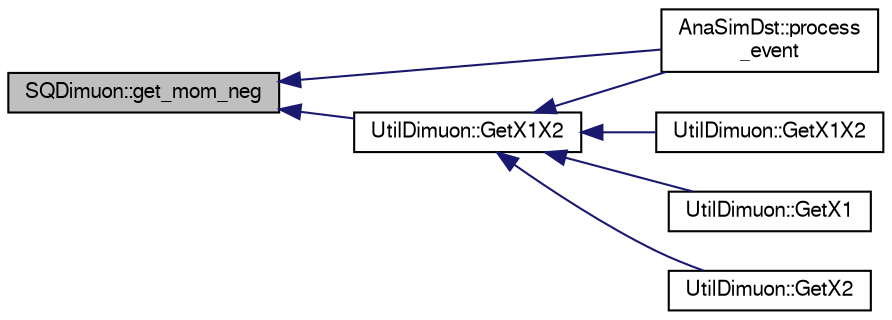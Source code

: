 digraph "SQDimuon::get_mom_neg"
{
  bgcolor="transparent";
  edge [fontname="FreeSans",fontsize="10",labelfontname="FreeSans",labelfontsize="10"];
  node [fontname="FreeSans",fontsize="10",shape=record];
  rankdir="LR";
  Node1 [label="SQDimuon::get_mom_neg",height=0.2,width=0.4,color="black", fillcolor="grey75", style="filled" fontcolor="black"];
  Node1 -> Node2 [dir="back",color="midnightblue",fontsize="10",style="solid",fontname="FreeSans"];
  Node2 [label="UtilDimuon::GetX1X2",height=0.2,width=0.4,color="black",URL="$d4/dcc/namespaceUtilDimuon.html#a3998d44988236a047a2a93e18f5d3649"];
  Node2 -> Node3 [dir="back",color="midnightblue",fontsize="10",style="solid",fontname="FreeSans"];
  Node3 [label="AnaSimDst::process\l_event",height=0.2,width=0.4,color="black",URL="$d1/d9e/classAnaSimDst.html#a2cf8cb92aa16247867fe679f439e01ee"];
  Node2 -> Node4 [dir="back",color="midnightblue",fontsize="10",style="solid",fontname="FreeSans"];
  Node4 [label="UtilDimuon::GetX1X2",height=0.2,width=0.4,color="black",URL="$d4/dcc/namespaceUtilDimuon.html#a422b81d52cb3407195a252b8e6a4bb9b"];
  Node2 -> Node5 [dir="back",color="midnightblue",fontsize="10",style="solid",fontname="FreeSans"];
  Node5 [label="UtilDimuon::GetX1",height=0.2,width=0.4,color="black",URL="$d4/dcc/namespaceUtilDimuon.html#a749268151c7326e43cb8152316c82691"];
  Node2 -> Node6 [dir="back",color="midnightblue",fontsize="10",style="solid",fontname="FreeSans"];
  Node6 [label="UtilDimuon::GetX2",height=0.2,width=0.4,color="black",URL="$d4/dcc/namespaceUtilDimuon.html#ad29e35bc7b249b498953a3e850ee70d1"];
  Node1 -> Node3 [dir="back",color="midnightblue",fontsize="10",style="solid",fontname="FreeSans"];
}

